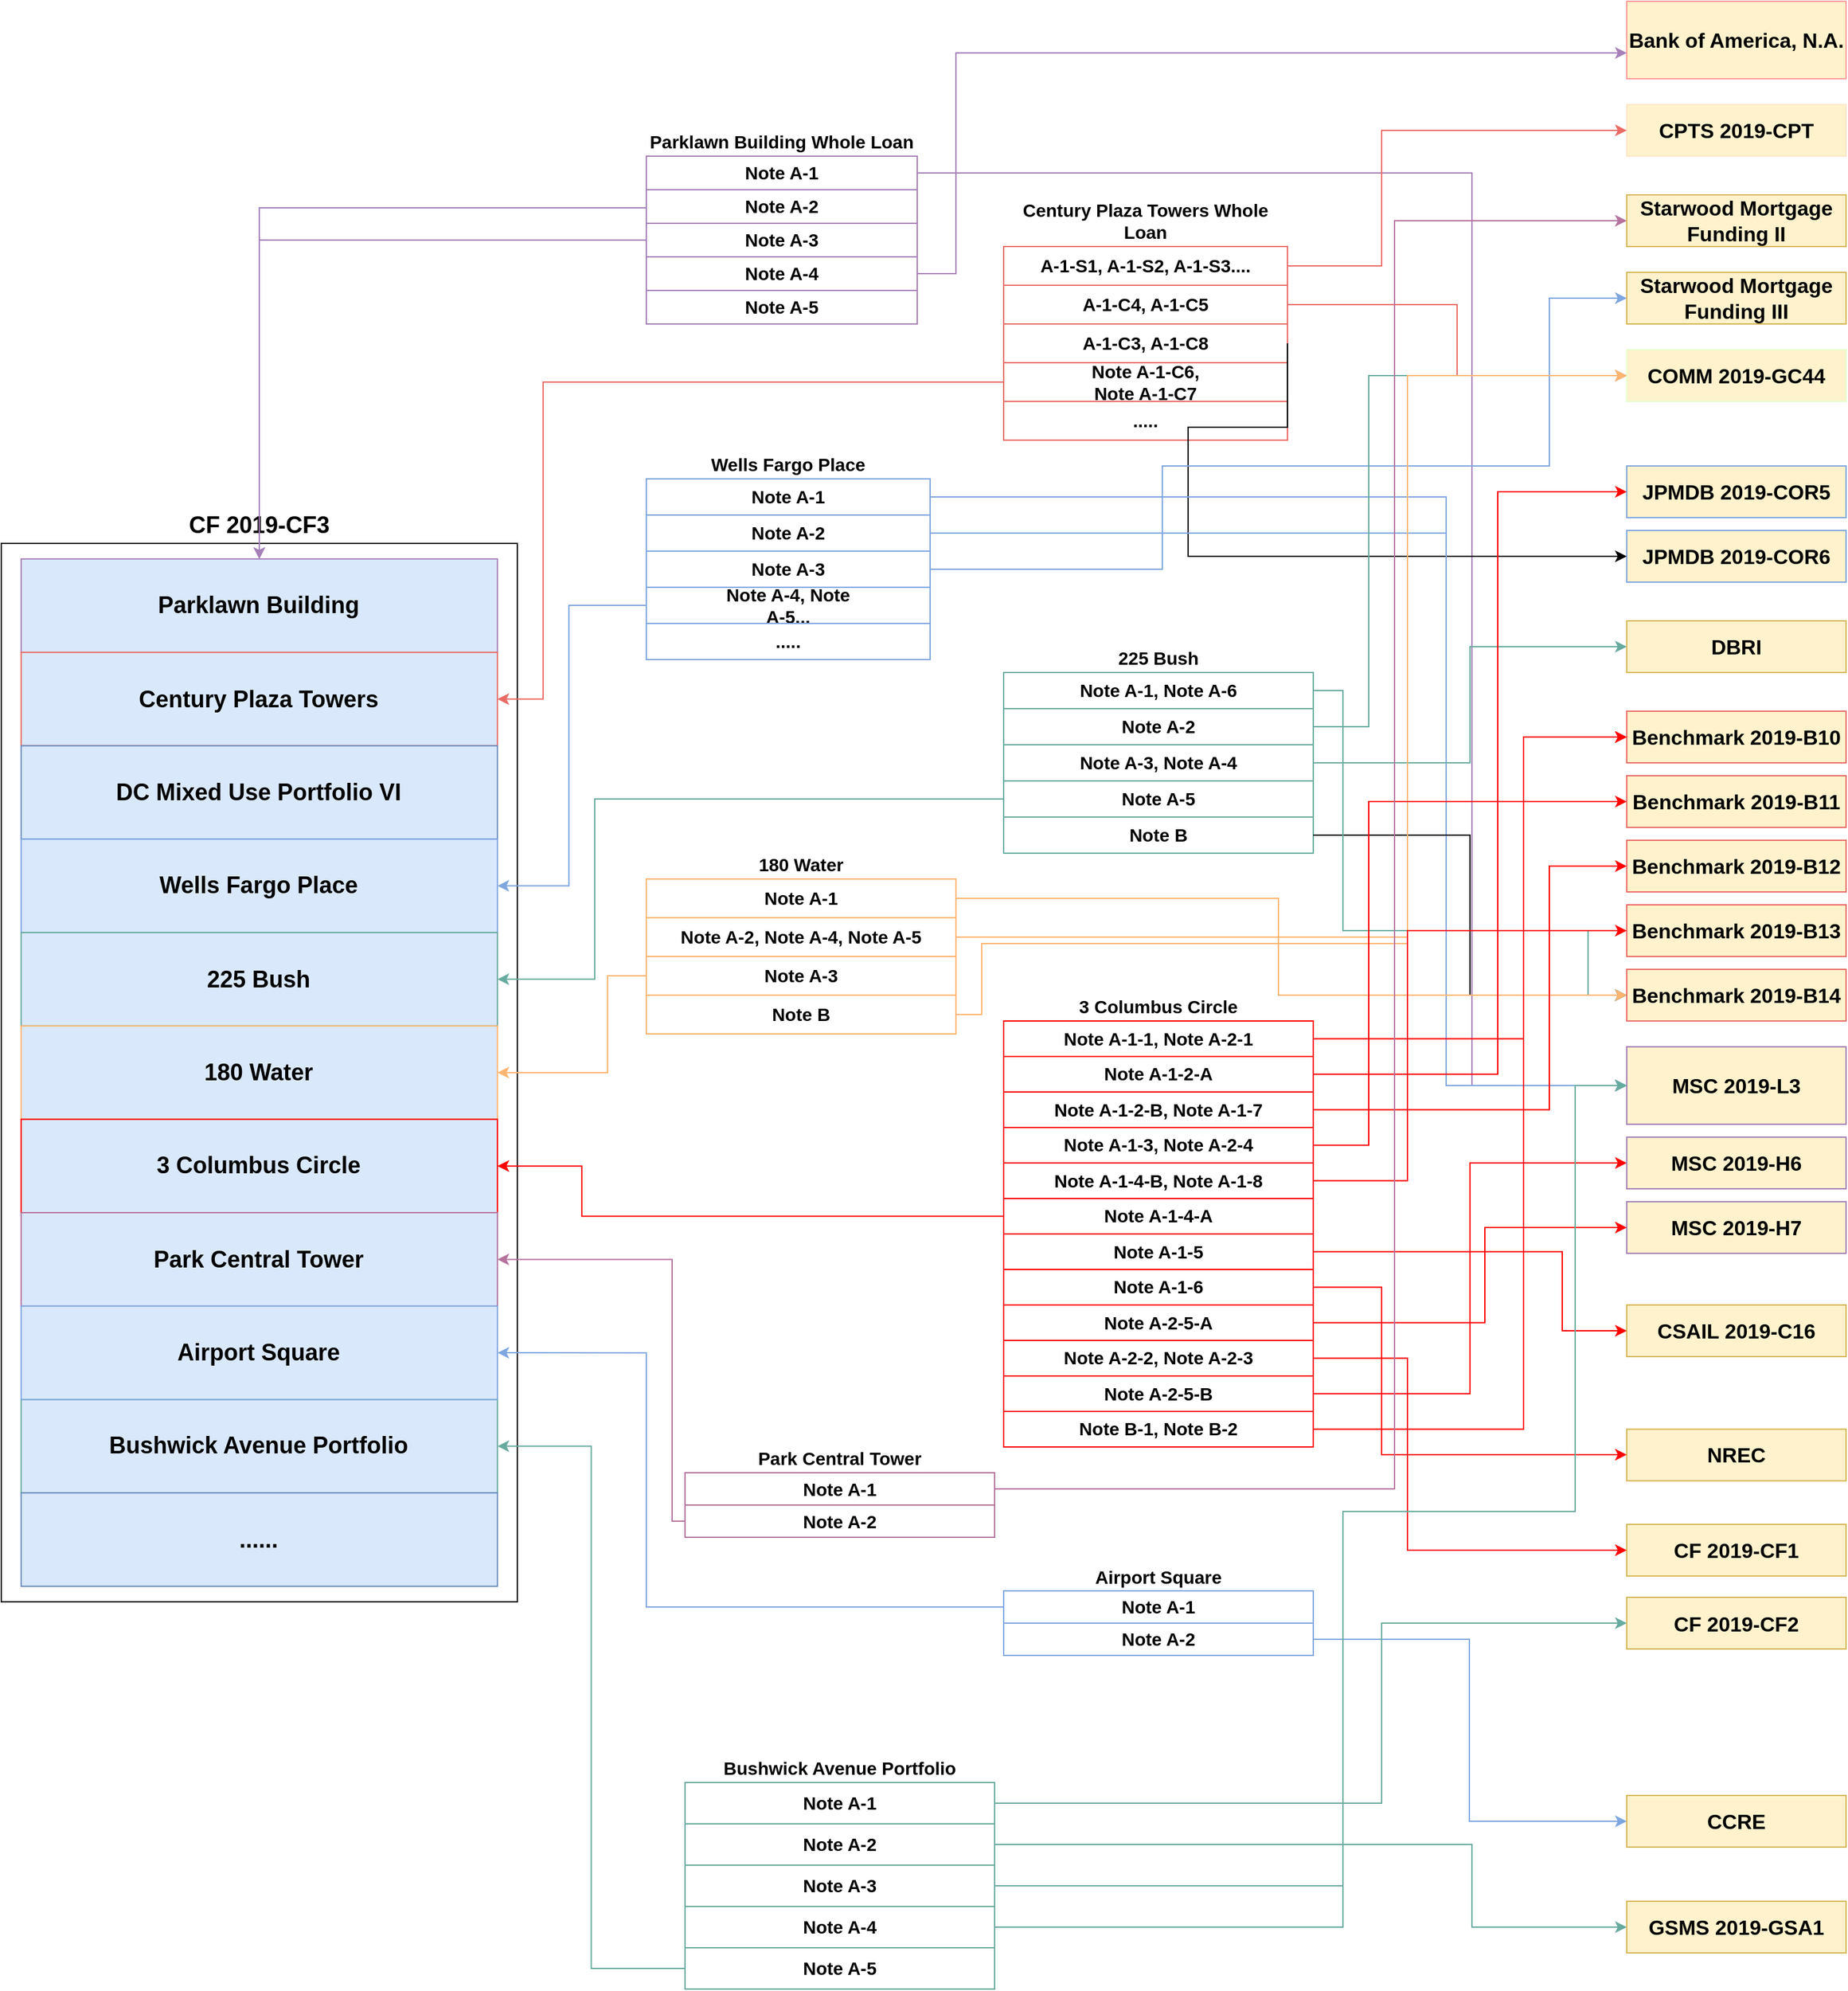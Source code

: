 <mxfile version="15.0.3" type="github">
  <diagram id="fmCub9KucS2UcLkHA3wx" name="Page-1">
    <mxGraphModel dx="2031" dy="1146" grid="1" gridSize="10" guides="1" tooltips="1" connect="1" arrows="1" fold="1" page="1" pageScale="1" pageWidth="827" pageHeight="1169" math="0" shadow="0">
      <root>
        <mxCell id="0" />
        <mxCell id="1" parent="0" />
        <mxCell id="z2Kg5yfgQwiQhaXom7FM-17" value="" style="group;fontSize=14;strokeColor=#9673a6;fillColor=#A680B8;" vertex="1" connectable="0" parent="1">
          <mxGeometry x="550" y="160" width="210" height="130" as="geometry" />
        </mxCell>
        <mxCell id="z2Kg5yfgQwiQhaXom7FM-11" value="&lt;b style=&quot;color: rgb(0, 0, 0); font-family: arial, helvetica, sans-serif; font-size: 14px;&quot;&gt;Parklawn Building Whole Loan&lt;/b&gt;" style="rounded=0;whiteSpace=wrap;html=1;fillColor=#f5f5f5;strokeColor=#666666;fontColor=#333333;align=center;labelPosition=center;verticalLabelPosition=top;verticalAlign=bottom;fontSize=14;" vertex="1" parent="z2Kg5yfgQwiQhaXom7FM-17">
          <mxGeometry width="210" height="130" as="geometry" />
        </mxCell>
        <mxCell id="z2Kg5yfgQwiQhaXom7FM-12" value="&lt;font style=&quot;font-size: 14px;&quot;&gt;&lt;b style=&quot;font-size: 14px;&quot;&gt;Note A-1&lt;/b&gt;&lt;/font&gt;" style="rounded=0;whiteSpace=wrap;html=1;align=center;fontSize=14;strokeColor=#A680B8;" vertex="1" parent="z2Kg5yfgQwiQhaXom7FM-17">
          <mxGeometry width="210" height="26" as="geometry" />
        </mxCell>
        <mxCell id="z2Kg5yfgQwiQhaXom7FM-13" value="&lt;font style=&quot;font-size: 14px;&quot;&gt;&lt;b style=&quot;font-size: 14px;&quot;&gt;Note A-2&lt;/b&gt;&lt;/font&gt;" style="rounded=0;whiteSpace=wrap;html=1;align=center;fontSize=14;strokeColor=#A680B8;" vertex="1" parent="z2Kg5yfgQwiQhaXom7FM-17">
          <mxGeometry y="26" width="210" height="26" as="geometry" />
        </mxCell>
        <mxCell id="z2Kg5yfgQwiQhaXom7FM-14" value="&lt;font style=&quot;font-size: 14px;&quot;&gt;&lt;b style=&quot;font-size: 14px;&quot;&gt;Note A-3&lt;/b&gt;&lt;/font&gt;" style="rounded=0;whiteSpace=wrap;html=1;align=center;fontSize=14;strokeColor=#A680B8;" vertex="1" parent="z2Kg5yfgQwiQhaXom7FM-17">
          <mxGeometry y="52" width="210" height="26" as="geometry" />
        </mxCell>
        <mxCell id="z2Kg5yfgQwiQhaXom7FM-15" value="&lt;font style=&quot;font-size: 14px;&quot;&gt;&lt;b style=&quot;font-size: 14px;&quot;&gt;Note A-4&lt;/b&gt;&lt;/font&gt;" style="rounded=0;whiteSpace=wrap;html=1;align=center;fontSize=14;strokeColor=#A680B8;" vertex="1" parent="z2Kg5yfgQwiQhaXom7FM-17">
          <mxGeometry y="78" width="210" height="26" as="geometry" />
        </mxCell>
        <mxCell id="z2Kg5yfgQwiQhaXom7FM-16" value="&lt;font style=&quot;font-size: 14px;&quot;&gt;&lt;b style=&quot;font-size: 14px;&quot;&gt;Note A-5&lt;/b&gt;&lt;/font&gt;" style="rounded=0;whiteSpace=wrap;html=1;align=center;fontSize=14;strokeColor=#A680B8;" vertex="1" parent="z2Kg5yfgQwiQhaXom7FM-17">
          <mxGeometry y="104" width="210" height="26" as="geometry" />
        </mxCell>
        <mxCell id="z2Kg5yfgQwiQhaXom7FM-22" value="" style="group;fillColor=#fff2cc;strokeColor=#d6b656;fontSize=18;fontStyle=1" vertex="1" connectable="0" parent="1">
          <mxGeometry x="50" y="460" width="400" height="820" as="geometry" />
        </mxCell>
        <mxCell id="z2Kg5yfgQwiQhaXom7FM-19" value="&lt;span style=&quot;font-family: arial, helvetica, sans-serif; font-size: 18px;&quot;&gt;CF 2019-CF3&lt;/span&gt;" style="rounded=0;whiteSpace=wrap;html=1;align=center;labelPosition=center;verticalLabelPosition=top;verticalAlign=bottom;fontSize=18;fontStyle=1" vertex="1" parent="z2Kg5yfgQwiQhaXom7FM-22">
          <mxGeometry width="400" height="820" as="geometry" />
        </mxCell>
        <mxCell id="z2Kg5yfgQwiQhaXom7FM-1" value="&lt;font style=&quot;font-size: 18px;&quot;&gt;Parklawn Building&lt;/font&gt;" style="rounded=0;whiteSpace=wrap;html=1;fillColor=#dae8fc;fontSize=18;fontStyle=1;strokeColor=#A680B8;" vertex="1" parent="z2Kg5yfgQwiQhaXom7FM-22">
          <mxGeometry x="15.385" y="12.059" width="369.231" height="72.353" as="geometry" />
        </mxCell>
        <mxCell id="z2Kg5yfgQwiQhaXom7FM-2" value="&lt;font style=&quot;font-size: 18px;&quot;&gt;Century Plaza Towers&lt;/font&gt;" style="rounded=0;whiteSpace=wrap;html=1;fillColor=#dae8fc;fontSize=18;fontStyle=1;strokeColor=#EA6B66;" vertex="1" parent="z2Kg5yfgQwiQhaXom7FM-22">
          <mxGeometry x="15.385" y="84.412" width="369.231" height="72.353" as="geometry" />
        </mxCell>
        <mxCell id="z2Kg5yfgQwiQhaXom7FM-3" value="&lt;font style=&quot;font-size: 18px;&quot;&gt;DC Mixed Use Portfolio VI&lt;/font&gt;" style="rounded=0;whiteSpace=wrap;html=1;fillColor=#dae8fc;strokeColor=#6c8ebf;fontSize=18;fontStyle=1" vertex="1" parent="z2Kg5yfgQwiQhaXom7FM-22">
          <mxGeometry x="15.385" y="156.765" width="369.231" height="72.353" as="geometry" />
        </mxCell>
        <mxCell id="z2Kg5yfgQwiQhaXom7FM-4" value="&lt;font style=&quot;font-size: 18px;&quot;&gt;Wells Fargo Place&lt;/font&gt;" style="rounded=0;whiteSpace=wrap;html=1;fillColor=#dae8fc;fontSize=18;fontStyle=1;strokeColor=#7EA6E0;" vertex="1" parent="z2Kg5yfgQwiQhaXom7FM-22">
          <mxGeometry x="15.385" y="229.118" width="369.231" height="72.353" as="geometry" />
        </mxCell>
        <mxCell id="z2Kg5yfgQwiQhaXom7FM-5" value="&lt;font style=&quot;font-size: 18px;&quot;&gt;225 Bush&lt;/font&gt;" style="rounded=0;whiteSpace=wrap;html=1;fillColor=#dae8fc;fontSize=18;fontStyle=1;strokeColor=#67AB9F;" vertex="1" parent="z2Kg5yfgQwiQhaXom7FM-22">
          <mxGeometry x="15.385" y="301.471" width="369.231" height="72.353" as="geometry" />
        </mxCell>
        <mxCell id="z2Kg5yfgQwiQhaXom7FM-6" value="&lt;font style=&quot;font-size: 18px;&quot;&gt;180 Water&lt;/font&gt;" style="rounded=0;whiteSpace=wrap;html=1;fillColor=#dae8fc;fontSize=18;fontStyle=1;strokeColor=#FFB570;" vertex="1" parent="z2Kg5yfgQwiQhaXom7FM-22">
          <mxGeometry x="15.385" y="373.824" width="369.231" height="72.353" as="geometry" />
        </mxCell>
        <mxCell id="z2Kg5yfgQwiQhaXom7FM-7" value="&lt;font style=&quot;font-size: 18px;&quot;&gt;3 Columbus Circle&lt;/font&gt;" style="rounded=0;whiteSpace=wrap;html=1;fillColor=#dae8fc;fontSize=18;fontStyle=1;strokeColor=#FF0000;" vertex="1" parent="z2Kg5yfgQwiQhaXom7FM-22">
          <mxGeometry x="15.385" y="446.176" width="369.231" height="72.353" as="geometry" />
        </mxCell>
        <mxCell id="z2Kg5yfgQwiQhaXom7FM-8" value="&lt;font style=&quot;font-size: 18px;&quot;&gt;Park Central Tower&lt;/font&gt;" style="rounded=0;whiteSpace=wrap;html=1;fillColor=#dae8fc;fontSize=18;fontStyle=1;strokeColor=#B5739D;" vertex="1" parent="z2Kg5yfgQwiQhaXom7FM-22">
          <mxGeometry x="15.385" y="518.529" width="369.231" height="72.353" as="geometry" />
        </mxCell>
        <mxCell id="z2Kg5yfgQwiQhaXom7FM-9" value="&lt;font style=&quot;font-size: 18px;&quot;&gt;Bushwick Avenue Portfolio&lt;/font&gt;" style="rounded=0;whiteSpace=wrap;html=1;fillColor=#dae8fc;fontSize=18;fontStyle=1;strokeColor=#67AB9F;" vertex="1" parent="z2Kg5yfgQwiQhaXom7FM-22">
          <mxGeometry x="15.385" y="663.235" width="369.231" height="72.353" as="geometry" />
        </mxCell>
        <mxCell id="z2Kg5yfgQwiQhaXom7FM-10" value="&lt;font style=&quot;font-size: 18px;&quot;&gt;Airport Square&lt;/font&gt;" style="rounded=0;whiteSpace=wrap;html=1;fillColor=#dae8fc;fontSize=18;fontStyle=1;strokeColor=#7EA6E0;" vertex="1" parent="z2Kg5yfgQwiQhaXom7FM-22">
          <mxGeometry x="15.385" y="590.882" width="369.231" height="72.353" as="geometry" />
        </mxCell>
        <mxCell id="z2Kg5yfgQwiQhaXom7FM-20" value="&lt;font style=&quot;font-size: 18px;&quot;&gt;&lt;span style=&quot;font-size: 18px;&quot;&gt;......&lt;/span&gt;&lt;/font&gt;" style="rounded=0;whiteSpace=wrap;html=1;fillColor=#dae8fc;strokeColor=#6c8ebf;fontSize=18;fontStyle=1" vertex="1" parent="z2Kg5yfgQwiQhaXom7FM-22">
          <mxGeometry x="15.385" y="735.588" width="369.231" height="72.353" as="geometry" />
        </mxCell>
        <mxCell id="z2Kg5yfgQwiQhaXom7FM-23" value="&lt;span style=&quot;font-size: 16px;&quot;&gt;MSC 2019-L3&lt;/span&gt;" style="rounded=0;whiteSpace=wrap;html=1;align=center;fillColor=#fff2cc;strokeColor=#A680B8;fontSize=16;fontStyle=1" vertex="1" parent="1">
          <mxGeometry x="1310" y="850" width="170" height="60" as="geometry" />
        </mxCell>
        <mxCell id="z2Kg5yfgQwiQhaXom7FM-24" style="edgeStyle=orthogonalEdgeStyle;rounded=0;orthogonalLoop=1;jettySize=auto;html=1;exitX=1;exitY=0.5;exitDx=0;exitDy=0;entryX=0;entryY=0.5;entryDx=0;entryDy=0;strokeColor=#A680B8;" edge="1" parent="1" source="z2Kg5yfgQwiQhaXom7FM-12" target="z2Kg5yfgQwiQhaXom7FM-23">
          <mxGeometry relative="1" as="geometry">
            <Array as="points">
              <mxPoint x="1190" y="173" />
              <mxPoint x="1190" y="880" />
            </Array>
          </mxGeometry>
        </mxCell>
        <mxCell id="z2Kg5yfgQwiQhaXom7FM-25" style="edgeStyle=orthogonalEdgeStyle;rounded=0;orthogonalLoop=1;jettySize=auto;html=1;exitX=0;exitY=0.5;exitDx=0;exitDy=0;strokeColor=#A680B8;" edge="1" parent="1" source="z2Kg5yfgQwiQhaXom7FM-13" target="z2Kg5yfgQwiQhaXom7FM-1">
          <mxGeometry relative="1" as="geometry">
            <Array as="points">
              <mxPoint x="250" y="200" />
            </Array>
          </mxGeometry>
        </mxCell>
        <mxCell id="z2Kg5yfgQwiQhaXom7FM-26" style="edgeStyle=orthogonalEdgeStyle;rounded=0;orthogonalLoop=1;jettySize=auto;html=1;exitX=0;exitY=0.5;exitDx=0;exitDy=0;strokeColor=#A680B8;" edge="1" parent="1" source="z2Kg5yfgQwiQhaXom7FM-14" target="z2Kg5yfgQwiQhaXom7FM-1">
          <mxGeometry relative="1" as="geometry">
            <mxPoint x="470" y="90" as="targetPoint" />
            <Array as="points">
              <mxPoint x="250" y="225" />
            </Array>
          </mxGeometry>
        </mxCell>
        <mxCell id="z2Kg5yfgQwiQhaXom7FM-27" value="&lt;span style=&quot;font-size: 16px;&quot;&gt;Bank of America, N.A.&lt;/span&gt;" style="rounded=0;whiteSpace=wrap;html=1;align=center;fillColor=#fff2cc;strokeColor=#FF9999;fontSize=16;fontStyle=1" vertex="1" parent="1">
          <mxGeometry x="1310" y="40" width="170" height="60" as="geometry" />
        </mxCell>
        <mxCell id="z2Kg5yfgQwiQhaXom7FM-30" value="" style="group;fontSize=14;" vertex="1" connectable="0" parent="1">
          <mxGeometry x="827" y="230" width="220" height="150" as="geometry" />
        </mxCell>
        <mxCell id="z2Kg5yfgQwiQhaXom7FM-31" value="&lt;font color=&quot;#000000&quot; face=&quot;arial, helvetica, sans-serif&quot; style=&quot;font-size: 14px;&quot;&gt;&lt;span style=&quot;font-size: 14px;&quot;&gt;&lt;b style=&quot;font-size: 14px;&quot;&gt;Century Plaza Towers Whole Loan&lt;/b&gt;&lt;/span&gt;&lt;/font&gt;" style="rounded=0;whiteSpace=wrap;html=1;fillColor=#f5f5f5;strokeColor=#666666;fontColor=#333333;align=center;labelPosition=center;verticalLabelPosition=top;verticalAlign=bottom;fontSize=14;" vertex="1" parent="z2Kg5yfgQwiQhaXom7FM-30">
          <mxGeometry width="220" height="150" as="geometry" />
        </mxCell>
        <mxCell id="z2Kg5yfgQwiQhaXom7FM-32" value="&lt;b style=&quot;font-size: 14px;&quot;&gt;A-1-S1, A-1-S2, A-1-S3....&lt;/b&gt;" style="rounded=0;whiteSpace=wrap;html=1;align=center;fontSize=14;strokeColor=#EA6B66;" vertex="1" parent="z2Kg5yfgQwiQhaXom7FM-30">
          <mxGeometry width="220" height="30" as="geometry" />
        </mxCell>
        <mxCell id="z2Kg5yfgQwiQhaXom7FM-33" value="&lt;span style=&quot;font-size: 14px;&quot;&gt;&lt;b style=&quot;font-size: 14px;&quot;&gt;A-1-C4, A-1-C5&lt;/b&gt;&lt;/span&gt;" style="rounded=0;whiteSpace=wrap;html=1;align=center;fontSize=14;strokeColor=#EA6B66;" vertex="1" parent="z2Kg5yfgQwiQhaXom7FM-30">
          <mxGeometry y="30" width="220" height="30" as="geometry" />
        </mxCell>
        <mxCell id="z2Kg5yfgQwiQhaXom7FM-34" value="&lt;b style=&quot;font-size: 14px;&quot;&gt;A-1-C3, A-1-C8&lt;/b&gt;" style="rounded=0;whiteSpace=wrap;html=1;align=center;fontSize=14;strokeColor=#EA6B66;" vertex="1" parent="z2Kg5yfgQwiQhaXom7FM-30">
          <mxGeometry y="60" width="220" height="30" as="geometry" />
        </mxCell>
        <mxCell id="z2Kg5yfgQwiQhaXom7FM-35" value="&lt;div style=&quot;font-size: 14px;&quot;&gt;&lt;span style=&quot;font-size: 14px;&quot;&gt;&lt;b style=&quot;font-size: 14px;&quot;&gt;Note A-1-C6,&lt;/b&gt;&lt;/span&gt;&lt;/div&gt;&lt;div style=&quot;font-size: 14px;&quot;&gt;&lt;span style=&quot;font-size: 14px;&quot;&gt;&lt;b style=&quot;font-size: 14px;&quot;&gt;Note A-1-C7&lt;/b&gt;&lt;/span&gt;&lt;/div&gt;" style="rounded=0;whiteSpace=wrap;html=1;align=center;fontSize=14;strokeColor=#EA6B66;" vertex="1" parent="z2Kg5yfgQwiQhaXom7FM-30">
          <mxGeometry y="90" width="220" height="30" as="geometry" />
        </mxCell>
        <mxCell id="z2Kg5yfgQwiQhaXom7FM-36" value="&lt;font style=&quot;font-size: 14px;&quot;&gt;&lt;b style=&quot;font-size: 14px;&quot;&gt;.....&lt;/b&gt;&lt;/font&gt;" style="rounded=0;whiteSpace=wrap;html=1;align=center;fontSize=14;strokeColor=#EA6B66;" vertex="1" parent="z2Kg5yfgQwiQhaXom7FM-30">
          <mxGeometry y="120" width="220" height="30" as="geometry" />
        </mxCell>
        <mxCell id="z2Kg5yfgQwiQhaXom7FM-37" style="edgeStyle=orthogonalEdgeStyle;rounded=0;orthogonalLoop=1;jettySize=auto;html=1;exitX=0;exitY=0.5;exitDx=0;exitDy=0;entryX=1;entryY=0.5;entryDx=0;entryDy=0;strokeColor=#EA6B66;" edge="1" parent="1" source="z2Kg5yfgQwiQhaXom7FM-35" target="z2Kg5yfgQwiQhaXom7FM-2">
          <mxGeometry relative="1" as="geometry">
            <Array as="points">
              <mxPoint x="470" y="335" />
              <mxPoint x="470" y="581" />
            </Array>
          </mxGeometry>
        </mxCell>
        <mxCell id="z2Kg5yfgQwiQhaXom7FM-38" value="&lt;span style=&quot;font-size: 16px;&quot;&gt;CPTS 2019-CPT&lt;/span&gt;" style="rounded=0;whiteSpace=wrap;html=1;align=center;fillColor=#fff2cc;strokeColor=#FFE6CC;fontSize=16;fontStyle=1" vertex="1" parent="1">
          <mxGeometry x="1310" y="120" width="170" height="40" as="geometry" />
        </mxCell>
        <mxCell id="z2Kg5yfgQwiQhaXom7FM-39" style="edgeStyle=orthogonalEdgeStyle;rounded=0;orthogonalLoop=1;jettySize=auto;html=1;entryX=0;entryY=0.5;entryDx=0;entryDy=0;strokeColor=#EA6B66;" edge="1" parent="1" source="z2Kg5yfgQwiQhaXom7FM-32" target="z2Kg5yfgQwiQhaXom7FM-38">
          <mxGeometry relative="1" as="geometry">
            <Array as="points">
              <mxPoint x="1120" y="245" />
              <mxPoint x="1120" y="140" />
            </Array>
          </mxGeometry>
        </mxCell>
        <mxCell id="z2Kg5yfgQwiQhaXom7FM-41" style="edgeStyle=orthogonalEdgeStyle;rounded=0;orthogonalLoop=1;jettySize=auto;html=1;exitX=1;exitY=0.5;exitDx=0;exitDy=0;entryX=0;entryY=0.5;entryDx=0;entryDy=0;strokeColor=#EA6B66;" edge="1" parent="1" source="z2Kg5yfgQwiQhaXom7FM-33" target="z2Kg5yfgQwiQhaXom7FM-43">
          <mxGeometry relative="1" as="geometry">
            <mxPoint x="950" y="400" as="targetPoint" />
          </mxGeometry>
        </mxCell>
        <mxCell id="z2Kg5yfgQwiQhaXom7FM-43" value="&lt;span style=&quot;font-size: 16px;&quot;&gt;COMM 2019-GC44&lt;/span&gt;" style="rounded=0;whiteSpace=wrap;html=1;align=center;fillColor=#fff2cc;strokeColor=#E6FFCC;fontSize=16;fontStyle=1" vertex="1" parent="1">
          <mxGeometry x="1310" y="310" width="170" height="40" as="geometry" />
        </mxCell>
        <mxCell id="z2Kg5yfgQwiQhaXom7FM-44" value="&lt;span style=&quot;font-size: 16px;&quot;&gt;JPMDB 2019-COR6&lt;/span&gt;" style="rounded=0;whiteSpace=wrap;html=1;align=center;fillColor=#fff2cc;strokeColor=#7EA6E0;fontSize=16;fontStyle=1" vertex="1" parent="1">
          <mxGeometry x="1310" y="450" width="170" height="40" as="geometry" />
        </mxCell>
        <mxCell id="z2Kg5yfgQwiQhaXom7FM-45" style="edgeStyle=orthogonalEdgeStyle;rounded=0;orthogonalLoop=1;jettySize=auto;html=1;exitX=1;exitY=0.5;exitDx=0;exitDy=0;entryX=0;entryY=0.5;entryDx=0;entryDy=0;" edge="1" parent="1" source="z2Kg5yfgQwiQhaXom7FM-34" target="z2Kg5yfgQwiQhaXom7FM-44">
          <mxGeometry relative="1" as="geometry">
            <Array as="points">
              <mxPoint x="970" y="370" />
              <mxPoint x="970" y="470" />
            </Array>
          </mxGeometry>
        </mxCell>
        <mxCell id="z2Kg5yfgQwiQhaXom7FM-46" style="edgeStyle=orthogonalEdgeStyle;rounded=0;orthogonalLoop=1;jettySize=auto;html=1;exitX=1;exitY=0.5;exitDx=0;exitDy=0;entryX=0;entryY=0.667;entryDx=0;entryDy=0;entryPerimeter=0;fillColor=#f8cecc;strokeColor=#A680B8;" edge="1" parent="1" source="z2Kg5yfgQwiQhaXom7FM-15" target="z2Kg5yfgQwiQhaXom7FM-27">
          <mxGeometry relative="1" as="geometry">
            <Array as="points">
              <mxPoint x="790" y="251" />
              <mxPoint x="790" y="80" />
            </Array>
          </mxGeometry>
        </mxCell>
        <mxCell id="z2Kg5yfgQwiQhaXom7FM-51" value="" style="group;fontSize=14;" vertex="1" connectable="0" parent="1">
          <mxGeometry x="550" y="410" width="220" height="140" as="geometry" />
        </mxCell>
        <mxCell id="z2Kg5yfgQwiQhaXom7FM-52" value="&lt;font color=&quot;#000000&quot; face=&quot;arial, helvetica, sans-serif&quot; style=&quot;font-size: 14px;&quot;&gt;&lt;span style=&quot;font-size: 14px;&quot;&gt;&lt;b style=&quot;font-size: 14px;&quot;&gt;Wells Fargo Place&lt;/b&gt;&lt;/span&gt;&lt;/font&gt;" style="rounded=0;whiteSpace=wrap;html=1;fillColor=#f5f5f5;strokeColor=#666666;fontColor=#333333;align=center;labelPosition=center;verticalLabelPosition=top;verticalAlign=bottom;fontSize=14;" vertex="1" parent="z2Kg5yfgQwiQhaXom7FM-51">
          <mxGeometry width="220.0" height="140" as="geometry" />
        </mxCell>
        <mxCell id="z2Kg5yfgQwiQhaXom7FM-53" value="&lt;span style=&quot;font-size: 14px;&quot;&gt;&lt;b style=&quot;font-size: 14px;&quot;&gt;Note A-1&lt;/b&gt;&lt;/span&gt;" style="rounded=0;whiteSpace=wrap;html=1;align=center;fontSize=14;strokeColor=#7EA6E0;" vertex="1" parent="z2Kg5yfgQwiQhaXom7FM-51">
          <mxGeometry width="220.0" height="28" as="geometry" />
        </mxCell>
        <mxCell id="z2Kg5yfgQwiQhaXom7FM-54" value="&lt;span style=&quot;font-size: 14px;&quot;&gt;&lt;b style=&quot;font-size: 14px;&quot;&gt;Note A-2&lt;/b&gt;&lt;/span&gt;" style="rounded=0;whiteSpace=wrap;html=1;align=center;fontSize=14;strokeColor=#7EA6E0;" vertex="1" parent="z2Kg5yfgQwiQhaXom7FM-51">
          <mxGeometry y="28" width="220.0" height="28" as="geometry" />
        </mxCell>
        <mxCell id="z2Kg5yfgQwiQhaXom7FM-55" value="&lt;span style=&quot;font-size: 14px;&quot;&gt;&lt;b style=&quot;font-size: 14px;&quot;&gt;Note A-3&lt;/b&gt;&lt;/span&gt;" style="rounded=0;whiteSpace=wrap;html=1;align=center;fontSize=14;strokeColor=#7EA6E0;" vertex="1" parent="z2Kg5yfgQwiQhaXom7FM-51">
          <mxGeometry y="56" width="220.0" height="28" as="geometry" />
        </mxCell>
        <mxCell id="z2Kg5yfgQwiQhaXom7FM-56" value="&lt;div style=&quot;font-size: 14px;&quot;&gt;&lt;span style=&quot;font-size: 14px;&quot;&gt;&lt;b style=&quot;font-size: 14px;&quot;&gt;Note A-4, Note&lt;/b&gt;&lt;/span&gt;&lt;/div&gt;&lt;div style=&quot;font-size: 14px;&quot;&gt;&lt;span style=&quot;font-size: 14px;&quot;&gt;&lt;b style=&quot;font-size: 14px;&quot;&gt;A-5...&lt;/b&gt;&lt;/span&gt;&lt;/div&gt;" style="rounded=0;whiteSpace=wrap;html=1;align=center;fontSize=14;strokeColor=#7EA6E0;" vertex="1" parent="z2Kg5yfgQwiQhaXom7FM-51">
          <mxGeometry y="84" width="220.0" height="28" as="geometry" />
        </mxCell>
        <mxCell id="z2Kg5yfgQwiQhaXom7FM-57" value="&lt;font style=&quot;font-size: 14px;&quot;&gt;&lt;b style=&quot;font-size: 14px;&quot;&gt;.....&lt;/b&gt;&lt;/font&gt;" style="rounded=0;whiteSpace=wrap;html=1;align=center;fontSize=14;strokeColor=#7EA6E0;" vertex="1" parent="z2Kg5yfgQwiQhaXom7FM-51">
          <mxGeometry y="112" width="220.0" height="28" as="geometry" />
        </mxCell>
        <mxCell id="z2Kg5yfgQwiQhaXom7FM-59" value="&lt;span style=&quot;font-size: 16px;&quot;&gt;Starwood Mortgage Funding III&lt;/span&gt;" style="rounded=0;whiteSpace=wrap;html=1;align=center;fillColor=#fff2cc;strokeColor=#d6b656;fontSize=16;fontStyle=1" vertex="1" parent="1">
          <mxGeometry x="1310" y="250" width="170" height="40" as="geometry" />
        </mxCell>
        <mxCell id="z2Kg5yfgQwiQhaXom7FM-61" style="edgeStyle=orthogonalEdgeStyle;rounded=0;orthogonalLoop=1;jettySize=auto;html=1;exitX=1;exitY=0.5;exitDx=0;exitDy=0;entryX=0;entryY=0.5;entryDx=0;entryDy=0;fontSize=14;strokeColor=#7EA6E0;fillColor=#ffffff;" edge="1" parent="1" source="z2Kg5yfgQwiQhaXom7FM-53" target="z2Kg5yfgQwiQhaXom7FM-23">
          <mxGeometry relative="1" as="geometry">
            <Array as="points">
              <mxPoint x="1170" y="424" />
              <mxPoint x="1170" y="880" />
            </Array>
          </mxGeometry>
        </mxCell>
        <mxCell id="z2Kg5yfgQwiQhaXom7FM-62" style="edgeStyle=orthogonalEdgeStyle;rounded=0;orthogonalLoop=1;jettySize=auto;html=1;exitX=1;exitY=0.5;exitDx=0;exitDy=0;entryX=0;entryY=0.5;entryDx=0;entryDy=0;fontSize=14;strokeColor=#7EA6E0;fillColor=#ffffff;" edge="1" parent="1" source="z2Kg5yfgQwiQhaXom7FM-54" target="z2Kg5yfgQwiQhaXom7FM-23">
          <mxGeometry relative="1" as="geometry">
            <Array as="points">
              <mxPoint x="1170" y="452" />
              <mxPoint x="1170" y="880" />
            </Array>
          </mxGeometry>
        </mxCell>
        <mxCell id="z2Kg5yfgQwiQhaXom7FM-63" style="edgeStyle=orthogonalEdgeStyle;rounded=0;orthogonalLoop=1;jettySize=auto;html=1;exitX=1;exitY=0.5;exitDx=0;exitDy=0;entryX=0;entryY=0.5;entryDx=0;entryDy=0;fontSize=14;strokeColor=#7EA6E0;fillColor=#ffffff;" edge="1" parent="1" source="z2Kg5yfgQwiQhaXom7FM-55" target="z2Kg5yfgQwiQhaXom7FM-59">
          <mxGeometry relative="1" as="geometry">
            <Array as="points">
              <mxPoint x="950" y="480" />
              <mxPoint x="950" y="400" />
              <mxPoint x="1250" y="400" />
              <mxPoint x="1250" y="270" />
            </Array>
          </mxGeometry>
        </mxCell>
        <mxCell id="z2Kg5yfgQwiQhaXom7FM-64" style="edgeStyle=orthogonalEdgeStyle;rounded=0;orthogonalLoop=1;jettySize=auto;html=1;exitX=0;exitY=0.5;exitDx=0;exitDy=0;entryX=1;entryY=0.5;entryDx=0;entryDy=0;strokeColor=#7EA6E0;" edge="1" parent="1" source="z2Kg5yfgQwiQhaXom7FM-56" target="z2Kg5yfgQwiQhaXom7FM-4">
          <mxGeometry relative="1" as="geometry">
            <Array as="points">
              <mxPoint x="490" y="508" />
              <mxPoint x="490" y="725" />
            </Array>
          </mxGeometry>
        </mxCell>
        <mxCell id="z2Kg5yfgQwiQhaXom7FM-65" value="" style="group;fontSize=14;rounded=0;verticalAlign=middle;fillColor=#ffffff;labelBackgroundColor=#ffffff;endArrow=classic;strokeColor=#67AB9F;" vertex="1" connectable="0" parent="1">
          <mxGeometry x="827" y="560" width="240" height="140" as="geometry" />
        </mxCell>
        <mxCell id="z2Kg5yfgQwiQhaXom7FM-66" value="&lt;font color=&quot;#000000&quot; face=&quot;arial, helvetica, sans-serif&quot; style=&quot;font-size: 14px;&quot;&gt;&lt;span style=&quot;font-size: 14px;&quot;&gt;&lt;b style=&quot;font-size: 14px;&quot;&gt;225 Bush&lt;/b&gt;&lt;/span&gt;&lt;/font&gt;" style="rounded=0;whiteSpace=wrap;html=1;fillColor=#f5f5f5;strokeColor=#666666;fontColor=#333333;align=center;labelPosition=center;verticalLabelPosition=top;verticalAlign=bottom;fontSize=14;" vertex="1" parent="z2Kg5yfgQwiQhaXom7FM-65">
          <mxGeometry width="240" height="130" as="geometry" />
        </mxCell>
        <mxCell id="z2Kg5yfgQwiQhaXom7FM-67" value="&lt;span style=&quot;font-size: 14px;&quot;&gt;&lt;b style=&quot;font-size: 14px;&quot;&gt;Note A-1, Note A-6&lt;/b&gt;&lt;/span&gt;" style="rounded=0;whiteSpace=wrap;html=1;align=center;fontSize=14;labelBackgroundColor=#ffffff;endArrow=classic;strokeColor=#67AB9F;" vertex="1" parent="z2Kg5yfgQwiQhaXom7FM-65">
          <mxGeometry width="240" height="28" as="geometry" />
        </mxCell>
        <mxCell id="z2Kg5yfgQwiQhaXom7FM-68" value="&lt;span style=&quot;font-size: 14px;&quot;&gt;&lt;b style=&quot;font-size: 14px;&quot;&gt;Note A-2&lt;/b&gt;&lt;/span&gt;" style="rounded=0;whiteSpace=wrap;html=1;align=center;fontSize=14;strokeColor=#67AB9F;labelBackgroundColor=#ffffff;endArrow=classic;" vertex="1" parent="z2Kg5yfgQwiQhaXom7FM-65">
          <mxGeometry y="28" width="240" height="28" as="geometry" />
        </mxCell>
        <mxCell id="z2Kg5yfgQwiQhaXom7FM-69" value="&lt;span style=&quot;font-size: 14px;&quot;&gt;&lt;b style=&quot;font-size: 14px;&quot;&gt;Note A-3, Note A-4&lt;/b&gt;&lt;/span&gt;" style="rounded=0;whiteSpace=wrap;html=1;align=center;fontSize=14;strokeColor=#67AB9F;labelBackgroundColor=#ffffff;endArrow=classic;" vertex="1" parent="z2Kg5yfgQwiQhaXom7FM-65">
          <mxGeometry y="56" width="240" height="28" as="geometry" />
        </mxCell>
        <mxCell id="z2Kg5yfgQwiQhaXom7FM-70" value="&lt;span style=&quot;font-size: 14px;&quot;&gt;&lt;b style=&quot;font-size: 14px;&quot;&gt;Note A-5&lt;/b&gt;&lt;/span&gt;" style="rounded=0;whiteSpace=wrap;html=1;align=center;fontSize=14;strokeColor=#67AB9F;labelBackgroundColor=#ffffff;endArrow=classic;" vertex="1" parent="z2Kg5yfgQwiQhaXom7FM-65">
          <mxGeometry y="84" width="240" height="28" as="geometry" />
        </mxCell>
        <mxCell id="z2Kg5yfgQwiQhaXom7FM-71" value="&lt;b&gt;Note B&lt;/b&gt;" style="rounded=0;whiteSpace=wrap;html=1;align=center;fontSize=14;strokeColor=#67AB9F;labelBackgroundColor=#ffffff;endArrow=classic;" vertex="1" parent="z2Kg5yfgQwiQhaXom7FM-65">
          <mxGeometry y="112" width="240" height="28" as="geometry" />
        </mxCell>
        <mxCell id="z2Kg5yfgQwiQhaXom7FM-72" value="&lt;span style=&quot;font-size: 16px;&quot;&gt;Benchmark 2019-B14&lt;/span&gt;" style="rounded=0;whiteSpace=wrap;html=1;align=center;fillColor=#fff2cc;strokeColor=#EA6B66;fontSize=16;fontStyle=1" vertex="1" parent="1">
          <mxGeometry x="1310" y="790" width="170" height="40" as="geometry" />
        </mxCell>
        <mxCell id="z2Kg5yfgQwiQhaXom7FM-74" value="&lt;span style=&quot;font-size: 16px;&quot;&gt;DBRI&lt;/span&gt;" style="rounded=0;whiteSpace=wrap;html=1;align=center;fillColor=#fff2cc;strokeColor=#d6b656;fontSize=16;fontStyle=1" vertex="1" parent="1">
          <mxGeometry x="1310" y="520" width="170" height="40" as="geometry" />
        </mxCell>
        <mxCell id="z2Kg5yfgQwiQhaXom7FM-75" value="&lt;span style=&quot;font-size: 16px;&quot;&gt;Benchmark 2019-B10&lt;/span&gt;" style="rounded=0;whiteSpace=wrap;html=1;align=center;fillColor=#fff2cc;strokeColor=#EA6B66;fontSize=16;fontStyle=1" vertex="1" parent="1">
          <mxGeometry x="1310" y="590" width="170" height="40" as="geometry" />
        </mxCell>
        <mxCell id="z2Kg5yfgQwiQhaXom7FM-76" style="edgeStyle=orthogonalEdgeStyle;rounded=0;orthogonalLoop=1;jettySize=auto;html=1;exitX=1;exitY=0.5;exitDx=0;exitDy=0;entryX=0;entryY=0.5;entryDx=0;entryDy=0;" edge="1" parent="1" source="z2Kg5yfgQwiQhaXom7FM-71" target="z2Kg5yfgQwiQhaXom7FM-72">
          <mxGeometry relative="1" as="geometry" />
        </mxCell>
        <mxCell id="z2Kg5yfgQwiQhaXom7FM-77" style="edgeStyle=orthogonalEdgeStyle;rounded=0;orthogonalLoop=1;jettySize=auto;html=1;exitX=1;exitY=0.5;exitDx=0;exitDy=0;fontSize=14;strokeColor=#67AB9F;fillColor=#ffffff;entryX=0;entryY=0.5;entryDx=0;entryDy=0;" edge="1" parent="1" source="z2Kg5yfgQwiQhaXom7FM-67" target="z2Kg5yfgQwiQhaXom7FM-72">
          <mxGeometry relative="1" as="geometry">
            <mxPoint x="1310" y="1110" as="targetPoint" />
            <Array as="points">
              <mxPoint x="1090" y="574" />
              <mxPoint x="1090" y="760" />
              <mxPoint x="1280" y="760" />
              <mxPoint x="1280" y="810" />
            </Array>
          </mxGeometry>
        </mxCell>
        <mxCell id="z2Kg5yfgQwiQhaXom7FM-80" style="edgeStyle=orthogonalEdgeStyle;rounded=0;orthogonalLoop=1;jettySize=auto;html=1;exitX=1;exitY=0.5;exitDx=0;exitDy=0;entryX=0;entryY=0.5;entryDx=0;entryDy=0;fontSize=14;strokeColor=#67AB9F;fillColor=#ffffff;" edge="1" parent="1" source="z2Kg5yfgQwiQhaXom7FM-68" target="z2Kg5yfgQwiQhaXom7FM-43">
          <mxGeometry relative="1" as="geometry">
            <Array as="points">
              <mxPoint x="1110" y="602" />
              <mxPoint x="1110" y="330" />
            </Array>
          </mxGeometry>
        </mxCell>
        <mxCell id="z2Kg5yfgQwiQhaXom7FM-81" style="edgeStyle=orthogonalEdgeStyle;rounded=0;orthogonalLoop=1;jettySize=auto;html=1;exitX=0;exitY=0.5;exitDx=0;exitDy=0;entryX=1;entryY=0.5;entryDx=0;entryDy=0;fontSize=14;fillColor=#ffffff;strokeColor=#67AB9F;" edge="1" parent="1" source="z2Kg5yfgQwiQhaXom7FM-70" target="z2Kg5yfgQwiQhaXom7FM-5">
          <mxGeometry relative="1" as="geometry">
            <Array as="points">
              <mxPoint x="510" y="658" />
              <mxPoint x="510" y="798" />
            </Array>
          </mxGeometry>
        </mxCell>
        <mxCell id="z2Kg5yfgQwiQhaXom7FM-82" style="edgeStyle=orthogonalEdgeStyle;rounded=0;orthogonalLoop=1;jettySize=auto;html=1;exitX=1;exitY=0.5;exitDx=0;exitDy=0;entryX=0;entryY=0.5;entryDx=0;entryDy=0;fontSize=14;strokeColor=#67AB9F;fillColor=#ffffff;" edge="1" parent="1" source="z2Kg5yfgQwiQhaXom7FM-69" target="z2Kg5yfgQwiQhaXom7FM-74">
          <mxGeometry relative="1" as="geometry" />
        </mxCell>
        <mxCell id="z2Kg5yfgQwiQhaXom7FM-91" style="edgeStyle=orthogonalEdgeStyle;rounded=0;orthogonalLoop=1;jettySize=auto;html=1;exitX=1;exitY=0.5;exitDx=0;exitDy=0;entryX=0;entryY=0.5;entryDx=0;entryDy=0;fontSize=14;strokeColor=#FFB570;fillColor=#ffffff;" edge="1" parent="1" source="z2Kg5yfgQwiQhaXom7FM-86" target="z2Kg5yfgQwiQhaXom7FM-72">
          <mxGeometry relative="1" as="geometry">
            <Array as="points">
              <mxPoint x="1040" y="735" />
              <mxPoint x="1040" y="810" />
            </Array>
          </mxGeometry>
        </mxCell>
        <mxCell id="z2Kg5yfgQwiQhaXom7FM-92" style="edgeStyle=orthogonalEdgeStyle;rounded=0;orthogonalLoop=1;jettySize=auto;html=1;exitX=1;exitY=0.5;exitDx=0;exitDy=0;entryX=0;entryY=0.5;entryDx=0;entryDy=0;fontSize=14;strokeColor=#FFB570;fillColor=#ffffff;" edge="1" parent="1" source="z2Kg5yfgQwiQhaXom7FM-87" target="z2Kg5yfgQwiQhaXom7FM-43">
          <mxGeometry relative="1" as="geometry">
            <mxPoint x="1310" y="350" as="targetPoint" />
            <Array as="points">
              <mxPoint x="1140" y="765" />
              <mxPoint x="1140" y="330" />
            </Array>
          </mxGeometry>
        </mxCell>
        <mxCell id="z2Kg5yfgQwiQhaXom7FM-93" style="edgeStyle=orthogonalEdgeStyle;rounded=0;orthogonalLoop=1;jettySize=auto;html=1;exitX=0;exitY=0.5;exitDx=0;exitDy=0;entryX=1;entryY=0.5;entryDx=0;entryDy=0;fontSize=14;strokeColor=#FFB570;fillColor=#ffffff;" edge="1" parent="1" source="z2Kg5yfgQwiQhaXom7FM-88" target="z2Kg5yfgQwiQhaXom7FM-6">
          <mxGeometry relative="1" as="geometry">
            <Array as="points">
              <mxPoint x="520" y="795" />
              <mxPoint x="520" y="870" />
            </Array>
          </mxGeometry>
        </mxCell>
        <mxCell id="z2Kg5yfgQwiQhaXom7FM-94" style="edgeStyle=orthogonalEdgeStyle;rounded=0;orthogonalLoop=1;jettySize=auto;html=1;exitX=1;exitY=0.5;exitDx=0;exitDy=0;entryX=0;entryY=0.5;entryDx=0;entryDy=0;fontSize=14;strokeColor=#FFB570;fillColor=#ffffff;" edge="1" parent="1" source="z2Kg5yfgQwiQhaXom7FM-89" target="z2Kg5yfgQwiQhaXom7FM-43">
          <mxGeometry relative="1" as="geometry">
            <Array as="points">
              <mxPoint x="810" y="825" />
              <mxPoint x="810" y="770" />
              <mxPoint x="1140" y="770" />
              <mxPoint x="1140" y="330" />
            </Array>
          </mxGeometry>
        </mxCell>
        <mxCell id="z2Kg5yfgQwiQhaXom7FM-105" value="" style="group;fontSize=14;" vertex="1" connectable="0" parent="1">
          <mxGeometry x="550" y="720" width="240" height="120" as="geometry" />
        </mxCell>
        <mxCell id="z2Kg5yfgQwiQhaXom7FM-85" value="&lt;font color=&quot;#000000&quot; face=&quot;arial, helvetica, sans-serif&quot; style=&quot;font-size: 14px;&quot;&gt;&lt;span style=&quot;font-size: 14px;&quot;&gt;&lt;b style=&quot;font-size: 14px;&quot;&gt;180 Water&lt;/b&gt;&lt;/span&gt;&lt;/font&gt;" style="rounded=0;whiteSpace=wrap;html=1;fillColor=#f5f5f5;strokeColor=#666666;fontColor=#333333;align=center;labelPosition=center;verticalLabelPosition=top;verticalAlign=bottom;fontSize=14;" vertex="1" parent="z2Kg5yfgQwiQhaXom7FM-105">
          <mxGeometry width="240" height="120" as="geometry" />
        </mxCell>
        <mxCell id="z2Kg5yfgQwiQhaXom7FM-86" value="&lt;span style=&quot;font-size: 14px;&quot;&gt;&lt;b style=&quot;font-size: 14px;&quot;&gt;Note A-1&lt;/b&gt;&lt;/span&gt;" style="rounded=0;whiteSpace=wrap;html=1;align=center;fontSize=14;strokeColor=#FFB570;" vertex="1" parent="z2Kg5yfgQwiQhaXom7FM-105">
          <mxGeometry width="240" height="30" as="geometry" />
        </mxCell>
        <mxCell id="z2Kg5yfgQwiQhaXom7FM-87" value="&lt;span style=&quot;font-size: 14px;&quot;&gt;&lt;b style=&quot;font-size: 14px;&quot;&gt;Note A-2, Note A-4, Note A-5&lt;/b&gt;&lt;/span&gt;" style="rounded=0;whiteSpace=wrap;html=1;align=center;fontSize=14;strokeColor=#FFB570;" vertex="1" parent="z2Kg5yfgQwiQhaXom7FM-105">
          <mxGeometry y="30" width="240" height="30" as="geometry" />
        </mxCell>
        <mxCell id="z2Kg5yfgQwiQhaXom7FM-88" value="&lt;span style=&quot;font-size: 14px;&quot;&gt;&lt;b style=&quot;font-size: 14px;&quot;&gt;Note A-3&lt;/b&gt;&lt;/span&gt;" style="rounded=0;whiteSpace=wrap;html=1;align=center;fontSize=14;strokeColor=#FFB570;" vertex="1" parent="z2Kg5yfgQwiQhaXom7FM-105">
          <mxGeometry y="60" width="240" height="30" as="geometry" />
        </mxCell>
        <mxCell id="z2Kg5yfgQwiQhaXom7FM-89" value="&lt;b style=&quot;font-size: 14px;&quot;&gt;Note B&lt;/b&gt;" style="rounded=0;whiteSpace=wrap;html=1;align=center;fontSize=14;strokeColor=#FFB570;" vertex="1" parent="z2Kg5yfgQwiQhaXom7FM-105">
          <mxGeometry y="90" width="240" height="30" as="geometry" />
        </mxCell>
        <mxCell id="z2Kg5yfgQwiQhaXom7FM-106" style="edgeStyle=orthogonalEdgeStyle;rounded=0;orthogonalLoop=1;jettySize=auto;html=1;exitX=1;exitY=0.5;exitDx=0;exitDy=0;entryX=0;entryY=0.5;entryDx=0;entryDy=0;strokeColor=#FF0000;" edge="1" parent="1" source="z2Kg5yfgQwiQhaXom7FM-97" target="z2Kg5yfgQwiQhaXom7FM-75">
          <mxGeometry relative="1" as="geometry">
            <Array as="points">
              <mxPoint x="1230" y="844" />
              <mxPoint x="1230" y="610" />
            </Array>
          </mxGeometry>
        </mxCell>
        <mxCell id="z2Kg5yfgQwiQhaXom7FM-107" value="&lt;span style=&quot;font-size: 16px;&quot;&gt;JPMDB 2019-COR5&lt;/span&gt;" style="rounded=0;whiteSpace=wrap;html=1;align=center;fillColor=#fff2cc;strokeColor=#7EA6E0;fontSize=16;fontStyle=1" vertex="1" parent="1">
          <mxGeometry x="1310" y="400" width="170" height="40" as="geometry" />
        </mxCell>
        <mxCell id="z2Kg5yfgQwiQhaXom7FM-108" style="edgeStyle=orthogonalEdgeStyle;rounded=0;orthogonalLoop=1;jettySize=auto;html=1;exitX=1;exitY=0.5;exitDx=0;exitDy=0;entryX=0;entryY=0.5;entryDx=0;entryDy=0;strokeColor=#FF0000;" edge="1" parent="1" source="z2Kg5yfgQwiQhaXom7FM-98" target="z2Kg5yfgQwiQhaXom7FM-107">
          <mxGeometry relative="1" as="geometry">
            <Array as="points">
              <mxPoint x="1210" y="871" />
              <mxPoint x="1210" y="420" />
            </Array>
          </mxGeometry>
        </mxCell>
        <mxCell id="z2Kg5yfgQwiQhaXom7FM-109" value="&lt;span style=&quot;font-size: 16px;&quot;&gt;Benchmark 2019-B12&lt;/span&gt;" style="rounded=0;whiteSpace=wrap;html=1;align=center;fillColor=#fff2cc;strokeColor=#EA6B66;fontSize=16;fontStyle=1" vertex="1" parent="1">
          <mxGeometry x="1310" y="690" width="170" height="40" as="geometry" />
        </mxCell>
        <mxCell id="z2Kg5yfgQwiQhaXom7FM-110" value="&lt;span style=&quot;font-size: 16px;&quot;&gt;Benchmark 2019-B11&lt;/span&gt;" style="rounded=0;whiteSpace=wrap;html=1;align=center;fillColor=#fff2cc;strokeColor=#EA6B66;fontSize=16;fontStyle=1" vertex="1" parent="1">
          <mxGeometry x="1310" y="640" width="170" height="40" as="geometry" />
        </mxCell>
        <mxCell id="z2Kg5yfgQwiQhaXom7FM-111" value="&lt;span style=&quot;font-size: 16px;&quot;&gt;Benchmark 2019-B13&lt;/span&gt;" style="rounded=0;whiteSpace=wrap;html=1;align=center;fillColor=#fff2cc;strokeColor=#EA6B66;fontSize=16;fontStyle=1" vertex="1" parent="1">
          <mxGeometry x="1310" y="740" width="170" height="40" as="geometry" />
        </mxCell>
        <mxCell id="z2Kg5yfgQwiQhaXom7FM-112" value="&lt;span style=&quot;font-size: 16px;&quot;&gt;CSAIL 2019-C16&lt;/span&gt;" style="rounded=0;whiteSpace=wrap;html=1;align=center;fillColor=#fff2cc;strokeColor=#d6b656;fontSize=16;fontStyle=1" vertex="1" parent="1">
          <mxGeometry x="1310" y="1050" width="170" height="40" as="geometry" />
        </mxCell>
        <mxCell id="z2Kg5yfgQwiQhaXom7FM-113" value="&lt;span style=&quot;font-size: 16px;&quot;&gt;NREC&lt;/span&gt;" style="rounded=0;whiteSpace=wrap;html=1;align=center;fillColor=#fff2cc;strokeColor=#d6b656;fontSize=16;fontStyle=1" vertex="1" parent="1">
          <mxGeometry x="1310" y="1146.25" width="170" height="40" as="geometry" />
        </mxCell>
        <mxCell id="z2Kg5yfgQwiQhaXom7FM-114" value="&lt;span style=&quot;font-size: 16px;&quot;&gt;MSC 2019-H7&lt;/span&gt;" style="rounded=0;whiteSpace=wrap;html=1;align=center;fillColor=#fff2cc;strokeColor=#A680B8;fontSize=16;fontStyle=1" vertex="1" parent="1">
          <mxGeometry x="1310" y="970" width="170" height="40" as="geometry" />
        </mxCell>
        <mxCell id="z2Kg5yfgQwiQhaXom7FM-115" value="&lt;span style=&quot;font-size: 16px;&quot;&gt;CF 2019-CF1&lt;/span&gt;" style="rounded=0;whiteSpace=wrap;html=1;align=center;fillColor=#fff2cc;strokeColor=#d6b656;fontSize=16;fontStyle=1" vertex="1" parent="1">
          <mxGeometry x="1310" y="1220" width="170" height="40" as="geometry" />
        </mxCell>
        <mxCell id="z2Kg5yfgQwiQhaXom7FM-116" style="edgeStyle=orthogonalEdgeStyle;rounded=0;orthogonalLoop=1;jettySize=auto;html=1;exitX=1;exitY=0.5;exitDx=0;exitDy=0;entryX=0;entryY=0.5;entryDx=0;entryDy=0;strokeColor=#FF0000;" edge="1" parent="1" source="z2Kg5yfgQwiQhaXom7FM-99" target="z2Kg5yfgQwiQhaXom7FM-109">
          <mxGeometry relative="1" as="geometry">
            <Array as="points">
              <mxPoint x="1250" y="899" />
              <mxPoint x="1250" y="710" />
            </Array>
          </mxGeometry>
        </mxCell>
        <mxCell id="z2Kg5yfgQwiQhaXom7FM-117" style="edgeStyle=orthogonalEdgeStyle;rounded=0;orthogonalLoop=1;jettySize=auto;html=1;exitX=1;exitY=0.5;exitDx=0;exitDy=0;entryX=0;entryY=0.5;entryDx=0;entryDy=0;strokeColor=#FF0000;" edge="1" parent="1" source="z2Kg5yfgQwiQhaXom7FM-100" target="z2Kg5yfgQwiQhaXom7FM-110">
          <mxGeometry relative="1" as="geometry">
            <Array as="points">
              <mxPoint x="1110" y="926" />
              <mxPoint x="1110" y="660" />
            </Array>
          </mxGeometry>
        </mxCell>
        <mxCell id="z2Kg5yfgQwiQhaXom7FM-122" style="edgeStyle=orthogonalEdgeStyle;rounded=0;orthogonalLoop=1;jettySize=auto;html=1;exitX=1;exitY=0.5;exitDx=0;exitDy=0;entryX=0;entryY=0.5;entryDx=0;entryDy=0;strokeColor=#FF0000;" edge="1" parent="1" source="z2Kg5yfgQwiQhaXom7FM-118" target="z2Kg5yfgQwiQhaXom7FM-111">
          <mxGeometry relative="1" as="geometry">
            <Array as="points">
              <mxPoint x="1140" y="954" />
              <mxPoint x="1140" y="760" />
            </Array>
          </mxGeometry>
        </mxCell>
        <mxCell id="z2Kg5yfgQwiQhaXom7FM-123" style="edgeStyle=orthogonalEdgeStyle;rounded=0;orthogonalLoop=1;jettySize=auto;html=1;exitX=0;exitY=0.5;exitDx=0;exitDy=0;entryX=1;entryY=0.5;entryDx=0;entryDy=0;strokeColor=#FF0000;" edge="1" parent="1" source="z2Kg5yfgQwiQhaXom7FM-119" target="z2Kg5yfgQwiQhaXom7FM-7">
          <mxGeometry relative="1" as="geometry">
            <Array as="points">
              <mxPoint x="500" y="981" />
              <mxPoint x="500" y="942" />
            </Array>
          </mxGeometry>
        </mxCell>
        <mxCell id="z2Kg5yfgQwiQhaXom7FM-124" style="edgeStyle=orthogonalEdgeStyle;rounded=0;orthogonalLoop=1;jettySize=auto;html=1;exitX=1;exitY=0.5;exitDx=0;exitDy=0;strokeColor=#FF0000;entryX=0;entryY=0.5;entryDx=0;entryDy=0;" edge="1" parent="1" source="z2Kg5yfgQwiQhaXom7FM-120" target="z2Kg5yfgQwiQhaXom7FM-112">
          <mxGeometry relative="1" as="geometry">
            <Array as="points">
              <mxPoint x="1260" y="1009" />
              <mxPoint x="1260" y="1070" />
            </Array>
          </mxGeometry>
        </mxCell>
        <mxCell id="z2Kg5yfgQwiQhaXom7FM-125" style="edgeStyle=orthogonalEdgeStyle;rounded=0;orthogonalLoop=1;jettySize=auto;html=1;exitX=1;exitY=0.5;exitDx=0;exitDy=0;strokeColor=#FF0000;" edge="1" parent="1" source="z2Kg5yfgQwiQhaXom7FM-121" target="z2Kg5yfgQwiQhaXom7FM-113">
          <mxGeometry relative="1" as="geometry">
            <Array as="points">
              <mxPoint x="1120" y="1036" />
              <mxPoint x="1120" y="1166" />
            </Array>
          </mxGeometry>
        </mxCell>
        <mxCell id="z2Kg5yfgQwiQhaXom7FM-127" style="edgeStyle=orthogonalEdgeStyle;rounded=0;orthogonalLoop=1;jettySize=auto;html=1;exitX=1;exitY=0.5;exitDx=0;exitDy=0;entryX=0;entryY=0.5;entryDx=0;entryDy=0;strokeColor=#FF0000;" edge="1" parent="1" source="z2Kg5yfgQwiQhaXom7FM-126" target="z2Kg5yfgQwiQhaXom7FM-114">
          <mxGeometry relative="1" as="geometry">
            <Array as="points">
              <mxPoint x="1200" y="1064" />
              <mxPoint x="1200" y="990" />
            </Array>
          </mxGeometry>
        </mxCell>
        <mxCell id="z2Kg5yfgQwiQhaXom7FM-129" style="edgeStyle=orthogonalEdgeStyle;rounded=0;orthogonalLoop=1;jettySize=auto;html=1;exitX=1;exitY=0.5;exitDx=0;exitDy=0;entryX=0;entryY=0.5;entryDx=0;entryDy=0;strokeColor=#FF0000;" edge="1" parent="1" source="z2Kg5yfgQwiQhaXom7FM-128" target="z2Kg5yfgQwiQhaXom7FM-115">
          <mxGeometry relative="1" as="geometry">
            <Array as="points">
              <mxPoint x="1140" y="1091" />
              <mxPoint x="1140" y="1240" />
            </Array>
          </mxGeometry>
        </mxCell>
        <mxCell id="z2Kg5yfgQwiQhaXom7FM-132" style="edgeStyle=orthogonalEdgeStyle;rounded=0;orthogonalLoop=1;jettySize=auto;html=1;exitX=1;exitY=0.5;exitDx=0;exitDy=0;entryX=0;entryY=0.5;entryDx=0;entryDy=0;strokeColor=#FF0000;" edge="1" parent="1" source="z2Kg5yfgQwiQhaXom7FM-130" target="z2Kg5yfgQwiQhaXom7FM-131">
          <mxGeometry relative="1" as="geometry" />
        </mxCell>
        <mxCell id="z2Kg5yfgQwiQhaXom7FM-131" value="&lt;span style=&quot;font-size: 16px;&quot;&gt;MSC 2019-H6&lt;/span&gt;" style="rounded=0;whiteSpace=wrap;html=1;align=center;fillColor=#fff2cc;strokeColor=#A680B8;fontSize=16;fontStyle=1" vertex="1" parent="1">
          <mxGeometry x="1310" y="920" width="170" height="40" as="geometry" />
        </mxCell>
        <mxCell id="z2Kg5yfgQwiQhaXom7FM-135" style="edgeStyle=orthogonalEdgeStyle;rounded=0;orthogonalLoop=1;jettySize=auto;html=1;exitX=1;exitY=0.5;exitDx=0;exitDy=0;entryX=0;entryY=0.5;entryDx=0;entryDy=0;strokeColor=#FF0000;" edge="1" parent="1" source="z2Kg5yfgQwiQhaXom7FM-134" target="z2Kg5yfgQwiQhaXom7FM-75">
          <mxGeometry relative="1" as="geometry">
            <Array as="points">
              <mxPoint x="1230" y="1146" />
              <mxPoint x="1230" y="610" />
            </Array>
          </mxGeometry>
        </mxCell>
        <mxCell id="z2Kg5yfgQwiQhaXom7FM-136" value="" style="group;fontSize=11;rounded=0;verticalAlign=middle;strokeColor=#FF0000;labelBackgroundColor=#ffffff;endArrow=classic;" vertex="1" connectable="0" parent="1">
          <mxGeometry x="827" y="830" width="240" height="330" as="geometry" />
        </mxCell>
        <mxCell id="z2Kg5yfgQwiQhaXom7FM-96" value="&lt;font color=&quot;#000000&quot; face=&quot;arial, helvetica, sans-serif&quot; style=&quot;font-size: 14px;&quot;&gt;&lt;span style=&quot;font-size: 14px;&quot;&gt;&lt;b style=&quot;font-size: 14px;&quot;&gt;3 Columbus Circle&lt;/b&gt;&lt;/span&gt;&lt;/font&gt;" style="rounded=0;whiteSpace=wrap;html=1;fillColor=#f5f5f5;strokeColor=#666666;fontColor=#333333;align=center;labelPosition=center;verticalLabelPosition=top;verticalAlign=bottom;fontSize=14;" vertex="1" parent="z2Kg5yfgQwiQhaXom7FM-136">
          <mxGeometry width="240" height="330" as="geometry" />
        </mxCell>
        <mxCell id="z2Kg5yfgQwiQhaXom7FM-97" value="&lt;span style=&quot;font-size: 14px;&quot;&gt;&lt;b style=&quot;font-size: 14px;&quot;&gt;Note A-1-1, Note A-2-1&lt;/b&gt;&lt;/span&gt;" style="rounded=0;whiteSpace=wrap;html=1;align=center;fontSize=11;strokeColor=#FF0000;labelBackgroundColor=#ffffff;endArrow=classic;" vertex="1" parent="z2Kg5yfgQwiQhaXom7FM-136">
          <mxGeometry width="240" height="27.5" as="geometry" />
        </mxCell>
        <mxCell id="z2Kg5yfgQwiQhaXom7FM-98" value="&lt;span style=&quot;font-size: 14px;&quot;&gt;&lt;b style=&quot;font-size: 14px;&quot;&gt;Note A-1-2-A&lt;/b&gt;&lt;/span&gt;" style="rounded=0;whiteSpace=wrap;html=1;align=center;fontSize=11;strokeColor=#FF0000;labelBackgroundColor=#ffffff;endArrow=classic;" vertex="1" parent="z2Kg5yfgQwiQhaXom7FM-136">
          <mxGeometry y="27.5" width="240" height="27.5" as="geometry" />
        </mxCell>
        <mxCell id="z2Kg5yfgQwiQhaXom7FM-99" value="&lt;span style=&quot;font-size: 14px;&quot;&gt;&lt;b style=&quot;font-size: 14px;&quot;&gt;Note A-1-2-B, Note A-1-7&lt;/b&gt;&lt;/span&gt;" style="rounded=0;whiteSpace=wrap;html=1;align=center;fontSize=11;strokeColor=#FF0000;labelBackgroundColor=#ffffff;endArrow=classic;" vertex="1" parent="z2Kg5yfgQwiQhaXom7FM-136">
          <mxGeometry y="55.0" width="240" height="27.5" as="geometry" />
        </mxCell>
        <mxCell id="z2Kg5yfgQwiQhaXom7FM-100" value="&lt;span style=&quot;font-size: 14px;&quot;&gt;&lt;b style=&quot;font-size: 14px;&quot;&gt;Note A-1-3, Note A-2-4&lt;/b&gt;&lt;/span&gt;" style="rounded=0;whiteSpace=wrap;html=1;align=center;fontSize=11;strokeColor=#FF0000;labelBackgroundColor=#ffffff;endArrow=classic;" vertex="1" parent="z2Kg5yfgQwiQhaXom7FM-136">
          <mxGeometry y="82.5" width="240" height="27.5" as="geometry" />
        </mxCell>
        <mxCell id="z2Kg5yfgQwiQhaXom7FM-118" value="&lt;span style=&quot;font-size: 14px;&quot;&gt;&lt;b style=&quot;font-size: 14px;&quot;&gt;Note A-1-4-B, Note A-1-8&lt;/b&gt;&lt;/span&gt;" style="rounded=0;whiteSpace=wrap;html=1;align=center;fontSize=11;strokeColor=#FF0000;labelBackgroundColor=#ffffff;endArrow=classic;" vertex="1" parent="z2Kg5yfgQwiQhaXom7FM-136">
          <mxGeometry y="110.0" width="240" height="27.5" as="geometry" />
        </mxCell>
        <mxCell id="z2Kg5yfgQwiQhaXom7FM-119" value="&lt;span style=&quot;font-size: 14px;&quot;&gt;&lt;b style=&quot;font-size: 14px;&quot;&gt;Note A-1-4-A&lt;/b&gt;&lt;/span&gt;" style="rounded=0;whiteSpace=wrap;html=1;align=center;fontSize=11;strokeColor=#FF0000;labelBackgroundColor=#ffffff;endArrow=classic;" vertex="1" parent="z2Kg5yfgQwiQhaXom7FM-136">
          <mxGeometry y="137.5" width="240" height="27.5" as="geometry" />
        </mxCell>
        <mxCell id="z2Kg5yfgQwiQhaXom7FM-120" value="&lt;span style=&quot;font-size: 14px;&quot;&gt;&lt;b style=&quot;font-size: 14px;&quot;&gt;Note A-1-5&lt;/b&gt;&lt;/span&gt;" style="rounded=0;whiteSpace=wrap;html=1;align=center;fontSize=11;strokeColor=#FF0000;labelBackgroundColor=#ffffff;endArrow=classic;" vertex="1" parent="z2Kg5yfgQwiQhaXom7FM-136">
          <mxGeometry y="165" width="240" height="27.5" as="geometry" />
        </mxCell>
        <mxCell id="z2Kg5yfgQwiQhaXom7FM-121" value="&lt;span style=&quot;font-size: 14px;&quot;&gt;&lt;b style=&quot;font-size: 14px;&quot;&gt;Note A-1-6&lt;/b&gt;&lt;/span&gt;" style="rounded=0;whiteSpace=wrap;html=1;align=center;fontSize=11;strokeColor=#FF0000;labelBackgroundColor=#ffffff;endArrow=classic;" vertex="1" parent="z2Kg5yfgQwiQhaXom7FM-136">
          <mxGeometry y="192.5" width="240" height="27.5" as="geometry" />
        </mxCell>
        <mxCell id="z2Kg5yfgQwiQhaXom7FM-126" value="&lt;span style=&quot;font-size: 14px;&quot;&gt;&lt;b style=&quot;font-size: 14px;&quot;&gt;Note A-2-5-A&lt;/b&gt;&lt;/span&gt;" style="rounded=0;whiteSpace=wrap;html=1;align=center;fontSize=11;strokeColor=#FF0000;labelBackgroundColor=#ffffff;endArrow=classic;" vertex="1" parent="z2Kg5yfgQwiQhaXom7FM-136">
          <mxGeometry y="220.0" width="240" height="27.5" as="geometry" />
        </mxCell>
        <mxCell id="z2Kg5yfgQwiQhaXom7FM-128" value="&lt;span style=&quot;font-size: 14px;&quot;&gt;&lt;b style=&quot;font-size: 14px;&quot;&gt;Note A-2-2, Note A-2-3&lt;/b&gt;&lt;/span&gt;" style="rounded=0;whiteSpace=wrap;html=1;align=center;fontSize=11;strokeColor=#FF0000;labelBackgroundColor=#ffffff;endArrow=classic;" vertex="1" parent="z2Kg5yfgQwiQhaXom7FM-136">
          <mxGeometry y="247.5" width="240" height="27.5" as="geometry" />
        </mxCell>
        <mxCell id="z2Kg5yfgQwiQhaXom7FM-130" value="&lt;span style=&quot;font-size: 14px;&quot;&gt;&lt;b style=&quot;font-size: 14px;&quot;&gt;Note A-2-5-B&lt;/b&gt;&lt;/span&gt;" style="rounded=0;whiteSpace=wrap;html=1;align=center;fontSize=11;strokeColor=#FF0000;labelBackgroundColor=#ffffff;endArrow=classic;" vertex="1" parent="z2Kg5yfgQwiQhaXom7FM-136">
          <mxGeometry y="275.0" width="240" height="27.5" as="geometry" />
        </mxCell>
        <mxCell id="z2Kg5yfgQwiQhaXom7FM-134" value="&lt;span style=&quot;font-size: 14px;&quot;&gt;&lt;b style=&quot;font-size: 14px;&quot;&gt;Note B-1, Note B-2&lt;/b&gt;&lt;/span&gt;" style="rounded=0;whiteSpace=wrap;html=1;align=center;fontSize=11;strokeColor=#FF0000;labelBackgroundColor=#ffffff;endArrow=classic;" vertex="1" parent="z2Kg5yfgQwiQhaXom7FM-136">
          <mxGeometry y="302.5" width="240" height="27.5" as="geometry" />
        </mxCell>
        <mxCell id="z2Kg5yfgQwiQhaXom7FM-149" value="" style="group;fontSize=11;rounded=0;verticalAlign=middle;strokeColor=#B5739D;labelBackgroundColor=#ffffff;endArrow=classic;" vertex="1" connectable="0" parent="1">
          <mxGeometry x="580" y="1180" width="240" height="50" as="geometry" />
        </mxCell>
        <mxCell id="z2Kg5yfgQwiQhaXom7FM-144" value="&lt;font color=&quot;#000000&quot; face=&quot;arial, helvetica, sans-serif&quot; style=&quot;font-size: 14px;&quot;&gt;&lt;span style=&quot;font-size: 14px;&quot;&gt;&lt;b style=&quot;font-size: 14px;&quot;&gt;Park Central Tower&lt;/b&gt;&lt;/span&gt;&lt;/font&gt;" style="rounded=0;whiteSpace=wrap;html=1;fillColor=#f5f5f5;strokeColor=#666666;fontColor=#333333;align=center;labelPosition=center;verticalLabelPosition=top;verticalAlign=bottom;fontSize=14;" vertex="1" parent="z2Kg5yfgQwiQhaXom7FM-149">
          <mxGeometry width="240" height="50" as="geometry" />
        </mxCell>
        <mxCell id="z2Kg5yfgQwiQhaXom7FM-145" value="&lt;span style=&quot;font-size: 14px;&quot;&gt;&lt;b style=&quot;font-size: 14px;&quot;&gt;Note A-1&lt;/b&gt;&lt;/span&gt;" style="rounded=0;whiteSpace=wrap;html=1;align=center;fontSize=11;strokeColor=#B5739D;labelBackgroundColor=#ffffff;endArrow=classic;" vertex="1" parent="z2Kg5yfgQwiQhaXom7FM-149">
          <mxGeometry width="240" height="25" as="geometry" />
        </mxCell>
        <mxCell id="z2Kg5yfgQwiQhaXom7FM-146" value="&lt;span style=&quot;font-size: 14px;&quot;&gt;&lt;b style=&quot;font-size: 14px;&quot;&gt;Note A-2&lt;/b&gt;&lt;/span&gt;" style="rounded=0;whiteSpace=wrap;html=1;align=center;fontSize=11;strokeColor=#B5739D;labelBackgroundColor=#ffffff;endArrow=classic;" vertex="1" parent="z2Kg5yfgQwiQhaXom7FM-149">
          <mxGeometry y="25" width="240" height="25" as="geometry" />
        </mxCell>
        <mxCell id="z2Kg5yfgQwiQhaXom7FM-150" value="" style="group;fontSize=14;" vertex="1" connectable="0" parent="1">
          <mxGeometry x="827" y="1271.5" width="240" height="50" as="geometry" />
        </mxCell>
        <mxCell id="z2Kg5yfgQwiQhaXom7FM-151" value="&lt;font color=&quot;#000000&quot; face=&quot;arial, helvetica, sans-serif&quot; style=&quot;font-size: 14px;&quot;&gt;&lt;span style=&quot;font-size: 14px;&quot;&gt;&lt;b style=&quot;font-size: 14px;&quot;&gt;Airport Square&lt;/b&gt;&lt;/span&gt;&lt;/font&gt;" style="rounded=0;whiteSpace=wrap;html=1;fillColor=#f5f5f5;strokeColor=#666666;fontColor=#333333;align=center;labelPosition=center;verticalLabelPosition=top;verticalAlign=bottom;fontSize=14;" vertex="1" parent="z2Kg5yfgQwiQhaXom7FM-150">
          <mxGeometry width="240" height="50" as="geometry" />
        </mxCell>
        <mxCell id="z2Kg5yfgQwiQhaXom7FM-152" value="&lt;span style=&quot;font-size: 14px;&quot;&gt;&lt;b style=&quot;font-size: 14px;&quot;&gt;Note A-1&lt;/b&gt;&lt;/span&gt;" style="rounded=0;whiteSpace=wrap;html=1;align=center;fontSize=14;strokeColor=#7EA6E0;" vertex="1" parent="z2Kg5yfgQwiQhaXom7FM-150">
          <mxGeometry width="240" height="25" as="geometry" />
        </mxCell>
        <mxCell id="z2Kg5yfgQwiQhaXom7FM-153" value="&lt;span style=&quot;font-size: 14px;&quot;&gt;&lt;b style=&quot;font-size: 14px;&quot;&gt;Note A-2&lt;/b&gt;&lt;/span&gt;" style="rounded=0;whiteSpace=wrap;html=1;align=center;fontSize=14;strokeColor=#7EA6E0;" vertex="1" parent="z2Kg5yfgQwiQhaXom7FM-150">
          <mxGeometry y="25" width="240" height="25" as="geometry" />
        </mxCell>
        <mxCell id="z2Kg5yfgQwiQhaXom7FM-155" value="&lt;span style=&quot;font-size: 16px;&quot;&gt;Starwood Mortgage Funding II&lt;/span&gt;" style="rounded=0;whiteSpace=wrap;html=1;align=center;fillColor=#fff2cc;strokeColor=#d6b656;fontSize=16;fontStyle=1" vertex="1" parent="1">
          <mxGeometry x="1310" y="190" width="170" height="40" as="geometry" />
        </mxCell>
        <mxCell id="z2Kg5yfgQwiQhaXom7FM-156" style="edgeStyle=orthogonalEdgeStyle;rounded=0;orthogonalLoop=1;jettySize=auto;html=1;exitX=1;exitY=0.5;exitDx=0;exitDy=0;entryX=0;entryY=0.5;entryDx=0;entryDy=0;strokeColor=#B5739D;" edge="1" parent="1" source="z2Kg5yfgQwiQhaXom7FM-145" target="z2Kg5yfgQwiQhaXom7FM-155">
          <mxGeometry relative="1" as="geometry">
            <Array as="points">
              <mxPoint x="1130" y="1192" />
              <mxPoint x="1130" y="210" />
            </Array>
          </mxGeometry>
        </mxCell>
        <mxCell id="z2Kg5yfgQwiQhaXom7FM-157" style="edgeStyle=orthogonalEdgeStyle;rounded=0;orthogonalLoop=1;jettySize=auto;html=1;exitX=0;exitY=0.5;exitDx=0;exitDy=0;entryX=1;entryY=0.5;entryDx=0;entryDy=0;strokeColor=#B5739D;" edge="1" parent="1" source="z2Kg5yfgQwiQhaXom7FM-146" target="z2Kg5yfgQwiQhaXom7FM-8">
          <mxGeometry relative="1" as="geometry">
            <Array as="points">
              <mxPoint x="570" y="1218" />
              <mxPoint x="570" y="1015" />
            </Array>
          </mxGeometry>
        </mxCell>
        <mxCell id="z2Kg5yfgQwiQhaXom7FM-158" style="edgeStyle=orthogonalEdgeStyle;rounded=0;orthogonalLoop=1;jettySize=auto;html=1;exitX=0;exitY=0.5;exitDx=0;exitDy=0;entryX=1;entryY=0.5;entryDx=0;entryDy=0;fontSize=14;strokeColor=#7EA6E0;fillColor=#ffffff;" edge="1" parent="1" source="z2Kg5yfgQwiQhaXom7FM-152" target="z2Kg5yfgQwiQhaXom7FM-10">
          <mxGeometry relative="1" as="geometry">
            <Array as="points">
              <mxPoint x="550" y="1284" />
              <mxPoint x="550" y="1087" />
            </Array>
          </mxGeometry>
        </mxCell>
        <mxCell id="z2Kg5yfgQwiQhaXom7FM-159" value="&lt;span style=&quot;font-size: 16px;&quot;&gt;CCRE&lt;/span&gt;" style="rounded=0;whiteSpace=wrap;html=1;align=center;fillColor=#fff2cc;strokeColor=#d6b656;fontSize=16;fontStyle=1" vertex="1" parent="1">
          <mxGeometry x="1310" y="1430" width="170" height="40" as="geometry" />
        </mxCell>
        <mxCell id="z2Kg5yfgQwiQhaXom7FM-161" style="edgeStyle=orthogonalEdgeStyle;rounded=0;orthogonalLoop=1;jettySize=auto;html=1;exitX=1;exitY=0.5;exitDx=0;exitDy=0;entryX=0;entryY=0.5;entryDx=0;entryDy=0;fontSize=14;strokeColor=#7EA6E0;fillColor=#ffffff;" edge="1" parent="1" source="z2Kg5yfgQwiQhaXom7FM-153" target="z2Kg5yfgQwiQhaXom7FM-159">
          <mxGeometry relative="1" as="geometry">
            <Array as="points">
              <mxPoint x="1188" y="1309" />
              <mxPoint x="1188" y="1450" />
            </Array>
          </mxGeometry>
        </mxCell>
        <mxCell id="z2Kg5yfgQwiQhaXom7FM-169" value="" style="group;fontSize=14;" vertex="1" connectable="0" parent="1">
          <mxGeometry x="580" y="1420" width="240" height="160" as="geometry" />
        </mxCell>
        <mxCell id="z2Kg5yfgQwiQhaXom7FM-163" value="&lt;font color=&quot;#000000&quot; face=&quot;arial, helvetica, sans-serif&quot; style=&quot;font-size: 14px;&quot;&gt;&lt;span style=&quot;font-size: 14px;&quot;&gt;&lt;b style=&quot;font-size: 14px;&quot;&gt;Bushwick Avenue Portfolio&lt;/b&gt;&lt;/span&gt;&lt;/font&gt;" style="rounded=0;whiteSpace=wrap;html=1;fillColor=#f5f5f5;strokeColor=#666666;fontColor=#333333;align=center;labelPosition=center;verticalLabelPosition=top;verticalAlign=bottom;fontSize=14;" vertex="1" parent="z2Kg5yfgQwiQhaXom7FM-169">
          <mxGeometry width="240" height="160" as="geometry" />
        </mxCell>
        <mxCell id="z2Kg5yfgQwiQhaXom7FM-179" value="" style="group;fontSize=14;" vertex="1" connectable="0" parent="z2Kg5yfgQwiQhaXom7FM-169">
          <mxGeometry width="240" height="160" as="geometry" />
        </mxCell>
        <mxCell id="z2Kg5yfgQwiQhaXom7FM-164" value="&lt;span style=&quot;font-size: 14px;&quot;&gt;&lt;b style=&quot;font-size: 14px;&quot;&gt;Note A-1&lt;/b&gt;&lt;/span&gt;" style="rounded=0;whiteSpace=wrap;html=1;align=center;fontSize=14;strokeColor=#67AB9F;" vertex="1" parent="z2Kg5yfgQwiQhaXom7FM-179">
          <mxGeometry width="240" height="32" as="geometry" />
        </mxCell>
        <mxCell id="z2Kg5yfgQwiQhaXom7FM-165" value="&lt;span style=&quot;font-size: 14px;&quot;&gt;&lt;b style=&quot;font-size: 14px;&quot;&gt;Note A-2&lt;/b&gt;&lt;/span&gt;" style="rounded=0;whiteSpace=wrap;html=1;align=center;fontSize=14;strokeColor=#67AB9F;" vertex="1" parent="z2Kg5yfgQwiQhaXom7FM-179">
          <mxGeometry y="32" width="240" height="32" as="geometry" />
        </mxCell>
        <mxCell id="z2Kg5yfgQwiQhaXom7FM-166" value="&lt;span style=&quot;font-size: 14px;&quot;&gt;&lt;b style=&quot;font-size: 14px;&quot;&gt;Note A-3&lt;/b&gt;&lt;/span&gt;" style="rounded=0;whiteSpace=wrap;html=1;align=center;fontSize=14;strokeColor=#67AB9F;" vertex="1" parent="z2Kg5yfgQwiQhaXom7FM-179">
          <mxGeometry y="64" width="240" height="32" as="geometry" />
        </mxCell>
        <mxCell id="z2Kg5yfgQwiQhaXom7FM-167" value="&lt;b style=&quot;font-size: 14px;&quot;&gt;Note A-4&lt;/b&gt;" style="rounded=0;whiteSpace=wrap;html=1;align=center;fontSize=14;strokeColor=#67AB9F;" vertex="1" parent="z2Kg5yfgQwiQhaXom7FM-179">
          <mxGeometry y="96" width="240" height="32" as="geometry" />
        </mxCell>
        <mxCell id="z2Kg5yfgQwiQhaXom7FM-168" value="&lt;b style=&quot;font-size: 14px;&quot;&gt;Note A-5&lt;/b&gt;" style="rounded=0;whiteSpace=wrap;html=1;align=center;fontSize=14;strokeColor=#67AB9F;" vertex="1" parent="z2Kg5yfgQwiQhaXom7FM-179">
          <mxGeometry y="128" width="240" height="32" as="geometry" />
        </mxCell>
        <mxCell id="z2Kg5yfgQwiQhaXom7FM-170" value="&lt;span style=&quot;font-size: 16px;&quot;&gt;CF 2019-CF2&lt;/span&gt;" style="rounded=0;whiteSpace=wrap;html=1;align=center;fillColor=#fff2cc;strokeColor=#d6b656;fontSize=16;fontStyle=1" vertex="1" parent="1">
          <mxGeometry x="1310" y="1276.5" width="170" height="40" as="geometry" />
        </mxCell>
        <mxCell id="z2Kg5yfgQwiQhaXom7FM-171" style="edgeStyle=orthogonalEdgeStyle;rounded=0;orthogonalLoop=1;jettySize=auto;html=1;exitX=1;exitY=0.5;exitDx=0;exitDy=0;entryX=0;entryY=0.5;entryDx=0;entryDy=0;fontSize=14;strokeColor=#67AB9F;fillColor=#ffffff;" edge="1" parent="1" source="z2Kg5yfgQwiQhaXom7FM-164" target="z2Kg5yfgQwiQhaXom7FM-170">
          <mxGeometry relative="1" as="geometry">
            <Array as="points">
              <mxPoint x="1120" y="1436" />
              <mxPoint x="1120" y="1297" />
            </Array>
          </mxGeometry>
        </mxCell>
        <mxCell id="z2Kg5yfgQwiQhaXom7FM-172" value="&lt;span style=&quot;font-size: 16px;&quot;&gt;GSMS 2019-GSA1&lt;/span&gt;" style="rounded=0;whiteSpace=wrap;html=1;align=center;fillColor=#fff2cc;strokeColor=#d6b656;fontSize=16;fontStyle=1" vertex="1" parent="1">
          <mxGeometry x="1310" y="1512" width="170" height="40" as="geometry" />
        </mxCell>
        <mxCell id="z2Kg5yfgQwiQhaXom7FM-173" style="edgeStyle=orthogonalEdgeStyle;rounded=0;orthogonalLoop=1;jettySize=auto;html=1;exitX=1;exitY=0.5;exitDx=0;exitDy=0;fontSize=14;strokeColor=#67AB9F;fillColor=#ffffff;" edge="1" parent="1" source="z2Kg5yfgQwiQhaXom7FM-165" target="z2Kg5yfgQwiQhaXom7FM-172">
          <mxGeometry relative="1" as="geometry">
            <Array as="points">
              <mxPoint x="1190" y="1468" />
              <mxPoint x="1190" y="1532" />
            </Array>
          </mxGeometry>
        </mxCell>
        <mxCell id="z2Kg5yfgQwiQhaXom7FM-174" style="edgeStyle=orthogonalEdgeStyle;rounded=0;orthogonalLoop=1;jettySize=auto;html=1;exitX=1;exitY=0.5;exitDx=0;exitDy=0;entryX=0;entryY=0.5;entryDx=0;entryDy=0;fontSize=14;strokeColor=#67AB9F;fillColor=#ffffff;" edge="1" parent="1" source="z2Kg5yfgQwiQhaXom7FM-166" target="z2Kg5yfgQwiQhaXom7FM-23">
          <mxGeometry relative="1" as="geometry">
            <Array as="points">
              <mxPoint x="1090" y="1500" />
              <mxPoint x="1090" y="1210" />
              <mxPoint x="1270" y="1210" />
              <mxPoint x="1270" y="880" />
            </Array>
          </mxGeometry>
        </mxCell>
        <mxCell id="z2Kg5yfgQwiQhaXom7FM-175" style="edgeStyle=orthogonalEdgeStyle;rounded=0;orthogonalLoop=1;jettySize=auto;html=1;exitX=1;exitY=0.5;exitDx=0;exitDy=0;entryX=0;entryY=0.5;entryDx=0;entryDy=0;fontSize=14;strokeColor=#67AB9F;fillColor=#ffffff;" edge="1" parent="1" source="z2Kg5yfgQwiQhaXom7FM-167" target="z2Kg5yfgQwiQhaXom7FM-23">
          <mxGeometry relative="1" as="geometry">
            <Array as="points">
              <mxPoint x="1090" y="1532" />
              <mxPoint x="1090" y="1210" />
              <mxPoint x="1270" y="1210" />
              <mxPoint x="1270" y="880" />
            </Array>
          </mxGeometry>
        </mxCell>
        <mxCell id="z2Kg5yfgQwiQhaXom7FM-176" style="edgeStyle=orthogonalEdgeStyle;rounded=0;orthogonalLoop=1;jettySize=auto;html=1;exitX=0;exitY=0.5;exitDx=0;exitDy=0;entryX=1;entryY=0.5;entryDx=0;entryDy=0;fontSize=14;strokeColor=#67AB9F;fillColor=#ffffff;" edge="1" parent="1" source="z2Kg5yfgQwiQhaXom7FM-168" target="z2Kg5yfgQwiQhaXom7FM-9">
          <mxGeometry relative="1" as="geometry" />
        </mxCell>
      </root>
    </mxGraphModel>
  </diagram>
</mxfile>
